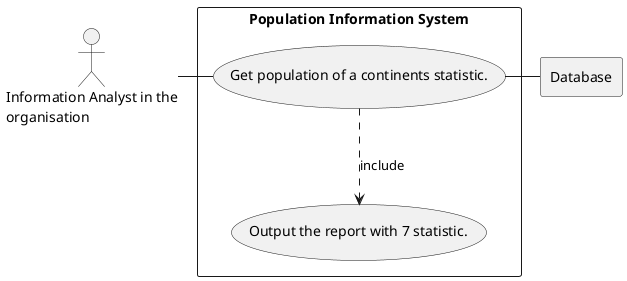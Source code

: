 @startuml

actor Member as "Information Analyst in the
organisation"

rectangle Database

rectangle "Population Information System" {
    usecase UC35 as "Get population of a continents statistic."

    usecase UCa as "Output the report with 7 statistic."

    Member - UC35
    UC35 ..> UCa : include
    UC35 - Database
}

@enduml